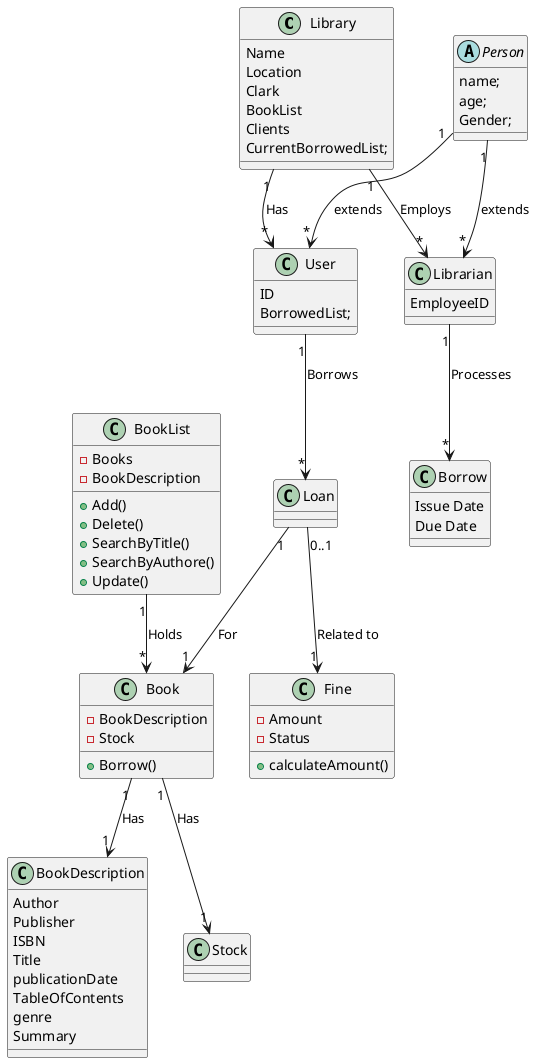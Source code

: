 @startuml
'https://plantuml.com/class-diagram

class Library {
  Name
  Location
  Clark
  BookList
  Clients
  CurrentBorrowedList;
}
class BookList {
  - Books
  -BookDescription
 + Add()
 + Delete()
 + SearchByTitle()
 + SearchByAuthore()
 + Update()
}
class Book {
 - BookDescription
 - Stock
 + Borrow()

}
class BookDescription {
  Author
  Publisher
  ISBN
  Title
  publicationDate
  TableOfContents
  genre
  Summary
}
class User {
  ID
  BorrowedList;

}

abstract class Person{
  name;
  age;
  Gender;
}

class Librarian {
     EmployeeID
}

class Borrow {
  Issue Date
  Due Date
}

class Fine {
  - Amount
  - Status
  + calculateAmount()
}
BookList "1" --> "*" Book : Holds
Book "1" --> "1" BookDescription : Has
Person "1" -->"*" Librarian : extends
Person "1" -->"*" User : extends
Library "1" --> "*" User : Has
Library "1" --> "*" Librarian : Employs
Book "1" --> "1" Stock : Has
User "1" --> "*" Loan : Borrows
Loan "1" --> "1" Book : For
Loan "0..1" --> "1" Fine : Related to
Librarian "1" --> "*" Borrow : Processes
@enduml